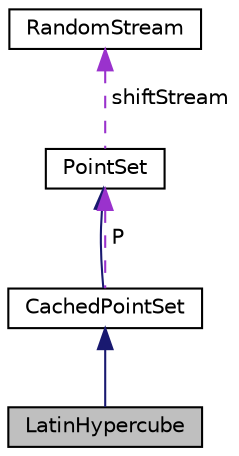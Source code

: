digraph "LatinHypercube"
{
 // INTERACTIVE_SVG=YES
  bgcolor="transparent";
  edge [fontname="Helvetica",fontsize="10",labelfontname="Helvetica",labelfontsize="10"];
  node [fontname="Helvetica",fontsize="10",shape=record];
  Node3 [label="LatinHypercube",height=0.2,width=0.4,color="black", fillcolor="grey75", style="filled", fontcolor="black"];
  Node4 -> Node3 [dir="back",color="midnightblue",fontsize="10",style="solid",fontname="Helvetica"];
  Node4 [label="CachedPointSet",height=0.2,width=0.4,color="black",URL="$classumontreal_1_1ssj_1_1hups_1_1CachedPointSet.html",tooltip="This container class caches a point set by precomputing and storing its points locally in an array..."];
  Node5 -> Node4 [dir="back",color="midnightblue",fontsize="10",style="solid",fontname="Helvetica"];
  Node5 [label="PointSet",height=0.2,width=0.4,color="black",URL="$classumontreal_1_1ssj_1_1hups_1_1PointSet.html",tooltip="This abstract class defines the basic methods for accessing and manipulating point sets..."];
  Node6 -> Node5 [dir="back",color="darkorchid3",fontsize="10",style="dashed",label=" shiftStream" ,fontname="Helvetica"];
  Node6 [label="RandomStream",height=0.2,width=0.4,color="black",URL="$interfaceumontreal_1_1ssj_1_1rng_1_1RandomStream.html",tooltip="This interface defines the basic structures to handle multiple streams of uniform (pseudo)random numb..."];
  Node5 -> Node4 [dir="back",color="darkorchid3",fontsize="10",style="dashed",label=" P" ,fontname="Helvetica"];
}
